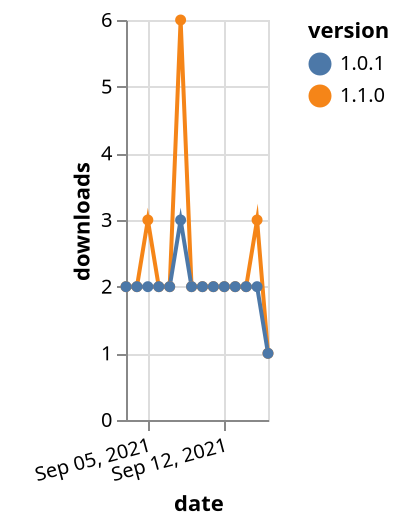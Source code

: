 {"$schema": "https://vega.github.io/schema/vega-lite/v5.json", "description": "A simple bar chart with embedded data.", "data": {"values": [{"date": "2021-09-03", "total": 3123, "delta": 2, "version": "1.1.0"}, {"date": "2021-09-04", "total": 3125, "delta": 2, "version": "1.1.0"}, {"date": "2021-09-05", "total": 3128, "delta": 3, "version": "1.1.0"}, {"date": "2021-09-06", "total": 3130, "delta": 2, "version": "1.1.0"}, {"date": "2021-09-07", "total": 3132, "delta": 2, "version": "1.1.0"}, {"date": "2021-09-08", "total": 3138, "delta": 6, "version": "1.1.0"}, {"date": "2021-09-09", "total": 3140, "delta": 2, "version": "1.1.0"}, {"date": "2021-09-10", "total": 3142, "delta": 2, "version": "1.1.0"}, {"date": "2021-09-11", "total": 3144, "delta": 2, "version": "1.1.0"}, {"date": "2021-09-12", "total": 3146, "delta": 2, "version": "1.1.0"}, {"date": "2021-09-13", "total": 3148, "delta": 2, "version": "1.1.0"}, {"date": "2021-09-14", "total": 3150, "delta": 2, "version": "1.1.0"}, {"date": "2021-09-15", "total": 3153, "delta": 3, "version": "1.1.0"}, {"date": "2021-09-16", "total": 3154, "delta": 1, "version": "1.1.0"}, {"date": "2021-09-03", "total": 2565, "delta": 2, "version": "1.0.1"}, {"date": "2021-09-04", "total": 2567, "delta": 2, "version": "1.0.1"}, {"date": "2021-09-05", "total": 2569, "delta": 2, "version": "1.0.1"}, {"date": "2021-09-06", "total": 2571, "delta": 2, "version": "1.0.1"}, {"date": "2021-09-07", "total": 2573, "delta": 2, "version": "1.0.1"}, {"date": "2021-09-08", "total": 2576, "delta": 3, "version": "1.0.1"}, {"date": "2021-09-09", "total": 2578, "delta": 2, "version": "1.0.1"}, {"date": "2021-09-10", "total": 2580, "delta": 2, "version": "1.0.1"}, {"date": "2021-09-11", "total": 2582, "delta": 2, "version": "1.0.1"}, {"date": "2021-09-12", "total": 2584, "delta": 2, "version": "1.0.1"}, {"date": "2021-09-13", "total": 2586, "delta": 2, "version": "1.0.1"}, {"date": "2021-09-14", "total": 2588, "delta": 2, "version": "1.0.1"}, {"date": "2021-09-15", "total": 2590, "delta": 2, "version": "1.0.1"}, {"date": "2021-09-16", "total": 2591, "delta": 1, "version": "1.0.1"}]}, "width": "container", "mark": {"type": "line", "point": {"filled": true}}, "encoding": {"x": {"field": "date", "type": "temporal", "timeUnit": "yearmonthdate", "title": "date", "axis": {"labelAngle": -15}}, "y": {"field": "delta", "type": "quantitative", "title": "downloads"}, "color": {"field": "version", "type": "nominal"}, "tooltip": {"field": "delta"}}}